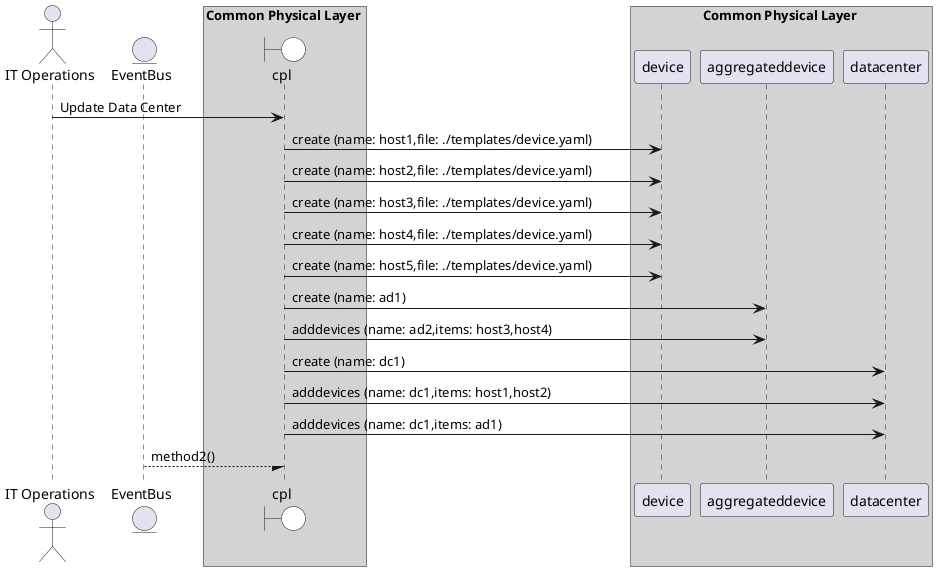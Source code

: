 @startuml

actor "IT Operations"


entity EventBus

box Common Physical Layer #lightgray
    boundary cpl #white
end box


box Common Physical Layer #lightgray
            participant device
            participant aggregateddevice
            participant datacenter
    end box


"IT Operations" -> cpl: Update Data Center

    cpl -> "device": create (name: host1,file: ./templates/device.yaml)


    cpl -> "device": create (name: host2,file: ./templates/device.yaml)


    cpl -> "device": create (name: host3,file: ./templates/device.yaml)


    cpl -> "device": create (name: host4,file: ./templates/device.yaml)


    cpl -> "device": create (name: host5,file: ./templates/device.yaml)


    cpl -> "aggregateddevice": create (name: ad1)


    cpl -> "aggregateddevice": adddevices (name: ad2,items: host3,host4)


    cpl -> "datacenter": create (name: dc1)


    cpl -> "datacenter": adddevices (name: dc1,items: host1,host2)


    cpl -> "datacenter": adddevices (name: dc1,items: ad1)





EventBus --/ cpl : method2()
@enduml
